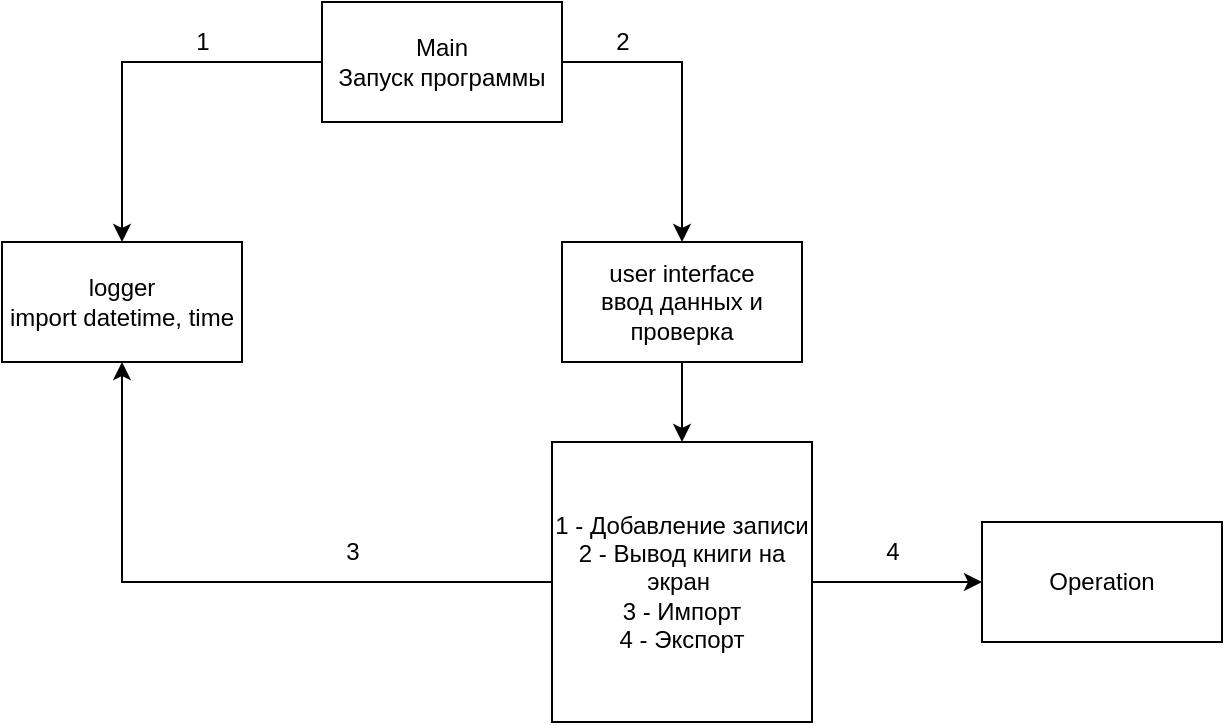 <mxfile version="20.6.2" type="device"><diagram id="gkgm3kWkb5398dLOL-mQ" name="Page-1"><mxGraphModel dx="780" dy="1112" grid="1" gridSize="10" guides="1" tooltips="1" connect="1" arrows="1" fold="1" page="1" pageScale="1" pageWidth="850" pageHeight="1100" math="0" shadow="0"><root><mxCell id="0"/><mxCell id="1" parent="0"/><mxCell id="TwiPVQOA10R9Q5J3jRzs-4" style="edgeStyle=orthogonalEdgeStyle;rounded=0;orthogonalLoop=1;jettySize=auto;html=1;exitX=0;exitY=1;exitDx=0;exitDy=0;" edge="1" parent="1" source="TwiPVQOA10R9Q5J3jRzs-1" target="TwiPVQOA10R9Q5J3jRzs-2"><mxGeometry relative="1" as="geometry"><Array as="points"><mxPoint x="320" y="190"/><mxPoint x="220" y="190"/></Array></mxGeometry></mxCell><mxCell id="TwiPVQOA10R9Q5J3jRzs-6" style="edgeStyle=orthogonalEdgeStyle;rounded=0;orthogonalLoop=1;jettySize=auto;html=1;exitX=1;exitY=0.5;exitDx=0;exitDy=0;" edge="1" parent="1" source="TwiPVQOA10R9Q5J3jRzs-1" target="TwiPVQOA10R9Q5J3jRzs-3"><mxGeometry relative="1" as="geometry"/></mxCell><mxCell id="TwiPVQOA10R9Q5J3jRzs-1" value="Main&lt;br&gt;Запуск программы" style="rounded=0;whiteSpace=wrap;html=1;" vertex="1" parent="1"><mxGeometry x="320" y="160" width="120" height="60" as="geometry"/></mxCell><mxCell id="TwiPVQOA10R9Q5J3jRzs-2" value="logger&lt;br&gt;import datetime, time" style="rounded=0;whiteSpace=wrap;html=1;" vertex="1" parent="1"><mxGeometry x="160" y="280" width="120" height="60" as="geometry"/></mxCell><mxCell id="TwiPVQOA10R9Q5J3jRzs-11" style="edgeStyle=orthogonalEdgeStyle;rounded=0;orthogonalLoop=1;jettySize=auto;html=1;exitX=0.5;exitY=1;exitDx=0;exitDy=0;entryX=0.5;entryY=0;entryDx=0;entryDy=0;" edge="1" parent="1" source="TwiPVQOA10R9Q5J3jRzs-3" target="TwiPVQOA10R9Q5J3jRzs-8"><mxGeometry relative="1" as="geometry"/></mxCell><mxCell id="TwiPVQOA10R9Q5J3jRzs-3" value="user interface&lt;br&gt;ввод данных и проверка&lt;br&gt;" style="rounded=0;whiteSpace=wrap;html=1;" vertex="1" parent="1"><mxGeometry x="440" y="280" width="120" height="60" as="geometry"/></mxCell><mxCell id="TwiPVQOA10R9Q5J3jRzs-5" value="1" style="text;html=1;align=center;verticalAlign=middle;resizable=0;points=[];autosize=1;strokeColor=none;fillColor=none;" vertex="1" parent="1"><mxGeometry x="245" y="165" width="30" height="30" as="geometry"/></mxCell><mxCell id="TwiPVQOA10R9Q5J3jRzs-7" value="2" style="text;html=1;align=center;verticalAlign=middle;resizable=0;points=[];autosize=1;strokeColor=none;fillColor=none;" vertex="1" parent="1"><mxGeometry x="455" y="165" width="30" height="30" as="geometry"/></mxCell><mxCell id="TwiPVQOA10R9Q5J3jRzs-12" style="edgeStyle=orthogonalEdgeStyle;rounded=0;orthogonalLoop=1;jettySize=auto;html=1;exitX=1;exitY=0.5;exitDx=0;exitDy=0;entryX=0;entryY=0.5;entryDx=0;entryDy=0;" edge="1" parent="1" source="TwiPVQOA10R9Q5J3jRzs-8" target="TwiPVQOA10R9Q5J3jRzs-14"><mxGeometry relative="1" as="geometry"><mxPoint x="630" y="420" as="targetPoint"/></mxGeometry></mxCell><mxCell id="TwiPVQOA10R9Q5J3jRzs-13" style="edgeStyle=orthogonalEdgeStyle;rounded=0;orthogonalLoop=1;jettySize=auto;html=1;exitX=0;exitY=0.5;exitDx=0;exitDy=0;entryX=0.5;entryY=1;entryDx=0;entryDy=0;" edge="1" parent="1" source="TwiPVQOA10R9Q5J3jRzs-8" target="TwiPVQOA10R9Q5J3jRzs-2"><mxGeometry relative="1" as="geometry"/></mxCell><mxCell id="TwiPVQOA10R9Q5J3jRzs-8" value="1 - Добавление записи&lt;br&gt;2 - Вывод книги на экран&amp;nbsp;&lt;br&gt;3 - Импорт&lt;br&gt;4 - Экспорт" style="rounded=0;whiteSpace=wrap;html=1;" vertex="1" parent="1"><mxGeometry x="435" y="380" width="130" height="140" as="geometry"/></mxCell><mxCell id="TwiPVQOA10R9Q5J3jRzs-10" value="3" style="text;html=1;align=center;verticalAlign=middle;resizable=0;points=[];autosize=1;strokeColor=none;fillColor=none;" vertex="1" parent="1"><mxGeometry x="320" y="420" width="30" height="30" as="geometry"/></mxCell><mxCell id="TwiPVQOA10R9Q5J3jRzs-14" value="Operation" style="rounded=0;whiteSpace=wrap;html=1;" vertex="1" parent="1"><mxGeometry x="650" y="420" width="120" height="60" as="geometry"/></mxCell><mxCell id="TwiPVQOA10R9Q5J3jRzs-15" value="4" style="text;html=1;align=center;verticalAlign=middle;resizable=0;points=[];autosize=1;strokeColor=none;fillColor=none;" vertex="1" parent="1"><mxGeometry x="590" y="420" width="30" height="30" as="geometry"/></mxCell></root></mxGraphModel></diagram></mxfile>